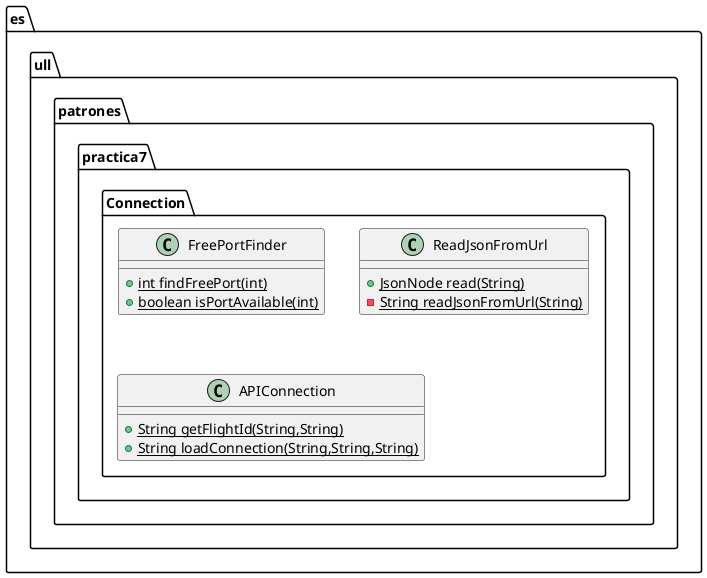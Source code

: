 @startuml
class es.ull.patrones.practica7.Connection.FreePortFinder {
+ {static} int findFreePort(int)
+ {static} boolean isPortAvailable(int)
}
class es.ull.patrones.practica7.Connection.ReadJsonFromUrl {
+ {static} JsonNode read(String)
- {static} String readJsonFromUrl(String)
}
class es.ull.patrones.practica7.Connection.APIConnection {
+ {static} String getFlightId(String,String)
+ {static} String loadConnection(String,String,String)
}
@enduml